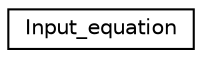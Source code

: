 digraph "Graphical Class Hierarchy"
{
  edge [fontname="Helvetica",fontsize="10",labelfontname="Helvetica",labelfontsize="10"];
  node [fontname="Helvetica",fontsize="10",shape=record];
  rankdir="LR";
  Node1 [label="Input_equation",height=0.2,width=0.4,color="black", fillcolor="white", style="filled",URL="$structInput__equation.html"];
}
